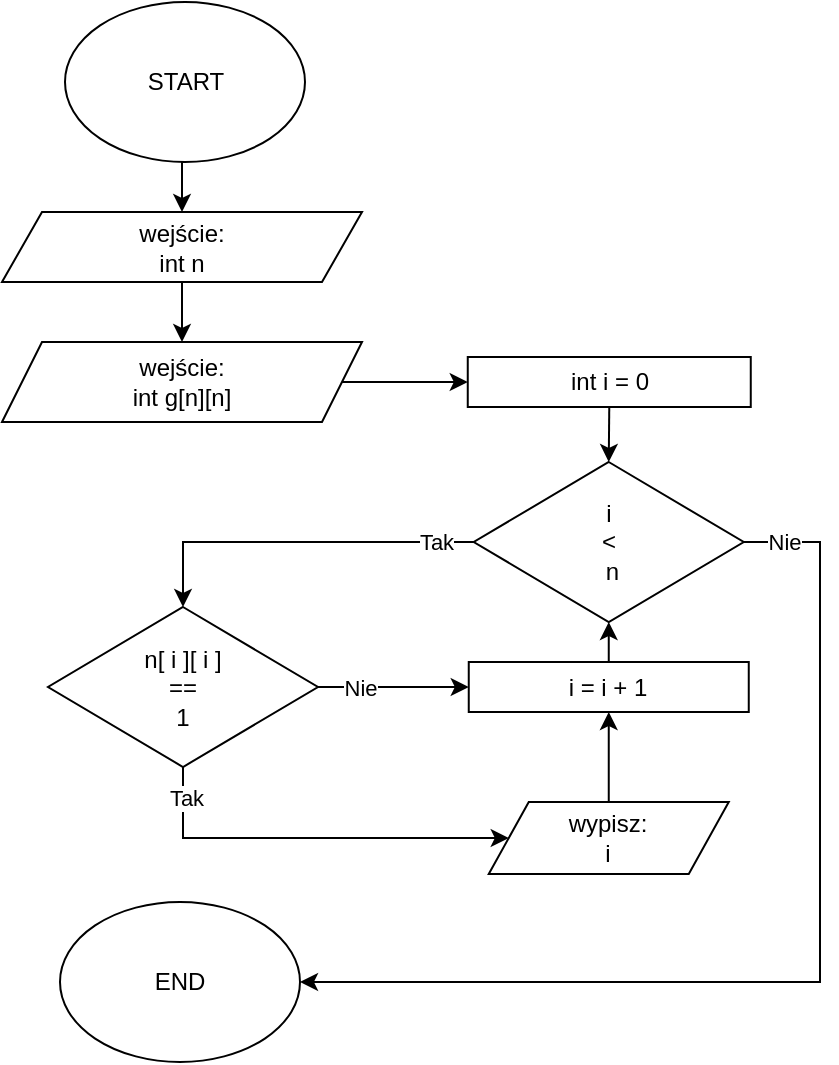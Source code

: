<mxfile version="20.7.4" type="device"><diagram id="C5RBs43oDa-KdzZeNtuy" name="Page-1"><mxGraphModel dx="1373" dy="591" grid="1" gridSize="10" guides="1" tooltips="1" connect="1" arrows="1" fold="1" page="1" pageScale="1" pageWidth="827" pageHeight="1169" math="0" shadow="0"><root><mxCell id="WIyWlLk6GJQsqaUBKTNV-0"/><mxCell id="WIyWlLk6GJQsqaUBKTNV-1" parent="WIyWlLk6GJQsqaUBKTNV-0"/><mxCell id="Hx1fTHXxBURxbCg4NGRC-1" style="edgeStyle=orthogonalEdgeStyle;rounded=0;orthogonalLoop=1;jettySize=auto;html=1;exitX=0.5;exitY=1;exitDx=0;exitDy=0;entryX=0.5;entryY=0;entryDx=0;entryDy=0;" parent="WIyWlLk6GJQsqaUBKTNV-1" source="8NVyN7WHSs_X_-aghORO-1" target="Hx1fTHXxBURxbCg4NGRC-0" edge="1"><mxGeometry relative="1" as="geometry"/></mxCell><mxCell id="8NVyN7WHSs_X_-aghORO-1" value="START" style="ellipse;whiteSpace=wrap;html=1;" parent="WIyWlLk6GJQsqaUBKTNV-1" vertex="1"><mxGeometry x="-598.5" y="40" width="120" height="80" as="geometry"/></mxCell><mxCell id="Hx1fTHXxBURxbCg4NGRC-5" style="edgeStyle=orthogonalEdgeStyle;rounded=0;orthogonalLoop=1;jettySize=auto;html=1;exitX=1;exitY=0.5;exitDx=0;exitDy=0;entryX=0;entryY=0.5;entryDx=0;entryDy=0;" parent="WIyWlLk6GJQsqaUBKTNV-1" source="8NVyN7WHSs_X_-aghORO-3" target="MI6vN2cQ6b4JoT49YiwD-7" edge="1"><mxGeometry relative="1" as="geometry"><mxPoint x="-398.87" y="122.5" as="targetPoint"/></mxGeometry></mxCell><mxCell id="8NVyN7WHSs_X_-aghORO-3" value="wejście:&lt;br&gt;int g[n][n]" style="shape=parallelogram;perimeter=parallelogramPerimeter;whiteSpace=wrap;html=1;fixedSize=1;" parent="WIyWlLk6GJQsqaUBKTNV-1" vertex="1"><mxGeometry x="-630" y="210" width="180" height="40" as="geometry"/></mxCell><mxCell id="Hx1fTHXxBURxbCg4NGRC-8" style="edgeStyle=orthogonalEdgeStyle;rounded=0;orthogonalLoop=1;jettySize=auto;html=1;exitX=1;exitY=0.5;exitDx=0;exitDy=0;entryX=1;entryY=0.5;entryDx=0;entryDy=0;" parent="WIyWlLk6GJQsqaUBKTNV-1" source="kOhdva7PR1psGxXAZzKO-99" target="Mo_ADzH3ZdjnTpDEBKoF-1" edge="1"><mxGeometry relative="1" as="geometry"><Array as="points"><mxPoint x="-221" y="310"/><mxPoint x="-221" y="530"/></Array></mxGeometry></mxCell><mxCell id="Hx1fTHXxBURxbCg4NGRC-26" value="Nie" style="edgeLabel;html=1;align=center;verticalAlign=middle;resizable=0;points=[];" parent="Hx1fTHXxBURxbCg4NGRC-8" vertex="1" connectable="0"><mxGeometry x="-0.959" y="1" relative="1" as="geometry"><mxPoint x="9" y="1" as="offset"/></mxGeometry></mxCell><mxCell id="Hx1fTHXxBURxbCg4NGRC-10" style="edgeStyle=orthogonalEdgeStyle;rounded=0;orthogonalLoop=1;jettySize=auto;html=1;exitX=0;exitY=0.5;exitDx=0;exitDy=0;entryX=0.5;entryY=0;entryDx=0;entryDy=0;" parent="WIyWlLk6GJQsqaUBKTNV-1" source="kOhdva7PR1psGxXAZzKO-99" target="Hx1fTHXxBURxbCg4NGRC-20" edge="1"><mxGeometry relative="1" as="geometry"><mxPoint x="-539.505" y="350" as="targetPoint"/></mxGeometry></mxCell><mxCell id="Hx1fTHXxBURxbCg4NGRC-25" value="Tak" style="edgeLabel;html=1;align=center;verticalAlign=middle;resizable=0;points=[];" parent="Hx1fTHXxBURxbCg4NGRC-10" vertex="1" connectable="0"><mxGeometry x="-0.708" relative="1" as="geometry"><mxPoint x="7" as="offset"/></mxGeometry></mxCell><mxCell id="kOhdva7PR1psGxXAZzKO-99" value="i&lt;br&gt;&amp;lt;&lt;br&gt;&amp;nbsp;n" style="rhombus;whiteSpace=wrap;html=1;" parent="WIyWlLk6GJQsqaUBKTNV-1" vertex="1"><mxGeometry x="-394.12" y="270" width="135" height="80" as="geometry"/></mxCell><mxCell id="Mo_ADzH3ZdjnTpDEBKoF-1" value="END" style="ellipse;whiteSpace=wrap;html=1;" parent="WIyWlLk6GJQsqaUBKTNV-1" vertex="1"><mxGeometry x="-601" y="490" width="120" height="80" as="geometry"/></mxCell><mxCell id="Hx1fTHXxBURxbCg4NGRC-2" style="edgeStyle=orthogonalEdgeStyle;rounded=0;orthogonalLoop=1;jettySize=auto;html=1;exitX=0.5;exitY=1;exitDx=0;exitDy=0;entryX=0.5;entryY=0;entryDx=0;entryDy=0;" parent="WIyWlLk6GJQsqaUBKTNV-1" source="Hx1fTHXxBURxbCg4NGRC-0" target="8NVyN7WHSs_X_-aghORO-3" edge="1"><mxGeometry relative="1" as="geometry"/></mxCell><mxCell id="Hx1fTHXxBURxbCg4NGRC-0" value="wejście:&lt;br&gt;int n" style="shape=parallelogram;perimeter=parallelogramPerimeter;whiteSpace=wrap;html=1;fixedSize=1;" parent="WIyWlLk6GJQsqaUBKTNV-1" vertex="1"><mxGeometry x="-630" y="145" width="180" height="35" as="geometry"/></mxCell><mxCell id="Hx1fTHXxBURxbCg4NGRC-15" style="edgeStyle=orthogonalEdgeStyle;rounded=0;orthogonalLoop=1;jettySize=auto;html=1;exitX=0.5;exitY=0;exitDx=0;exitDy=0;entryX=0.5;entryY=1;entryDx=0;entryDy=0;" parent="WIyWlLk6GJQsqaUBKTNV-1" source="Hx1fTHXxBURxbCg4NGRC-14" target="kOhdva7PR1psGxXAZzKO-99" edge="1"><mxGeometry relative="1" as="geometry"/></mxCell><mxCell id="Hx1fTHXxBURxbCg4NGRC-14" value="i = i + 1" style="rounded=0;whiteSpace=wrap;html=1;" parent="WIyWlLk6GJQsqaUBKTNV-1" vertex="1"><mxGeometry x="-396.62" y="370" width="140" height="25" as="geometry"/></mxCell><mxCell id="MI6vN2cQ6b4JoT49YiwD-37" style="edgeStyle=orthogonalEdgeStyle;rounded=0;orthogonalLoop=1;jettySize=auto;html=1;exitX=1;exitY=0.5;exitDx=0;exitDy=0;entryX=0;entryY=0.5;entryDx=0;entryDy=0;" edge="1" parent="WIyWlLk6GJQsqaUBKTNV-1" source="Hx1fTHXxBURxbCg4NGRC-20" target="Hx1fTHXxBURxbCg4NGRC-14"><mxGeometry relative="1" as="geometry"/></mxCell><mxCell id="MI6vN2cQ6b4JoT49YiwD-40" value="Nie" style="edgeLabel;html=1;align=center;verticalAlign=middle;resizable=0;points=[];" vertex="1" connectable="0" parent="MI6vN2cQ6b4JoT49YiwD-37"><mxGeometry x="-0.688" y="-2" relative="1" as="geometry"><mxPoint x="9" y="-2" as="offset"/></mxGeometry></mxCell><mxCell id="MI6vN2cQ6b4JoT49YiwD-38" style="edgeStyle=orthogonalEdgeStyle;rounded=0;orthogonalLoop=1;jettySize=auto;html=1;exitX=0.5;exitY=1;exitDx=0;exitDy=0;entryX=0;entryY=0.5;entryDx=0;entryDy=0;" edge="1" parent="WIyWlLk6GJQsqaUBKTNV-1" source="Hx1fTHXxBURxbCg4NGRC-20" target="MI6vN2cQ6b4JoT49YiwD-19"><mxGeometry relative="1" as="geometry"><Array as="points"><mxPoint x="-539" y="458"/></Array></mxGeometry></mxCell><mxCell id="MI6vN2cQ6b4JoT49YiwD-41" value="Tak" style="edgeLabel;html=1;align=center;verticalAlign=middle;resizable=0;points=[];" vertex="1" connectable="0" parent="MI6vN2cQ6b4JoT49YiwD-38"><mxGeometry x="-0.851" y="1" relative="1" as="geometry"><mxPoint as="offset"/></mxGeometry></mxCell><mxCell id="Hx1fTHXxBURxbCg4NGRC-20" value="n[ i ][ i ]&lt;br&gt;==&lt;br&gt;1" style="rhombus;whiteSpace=wrap;html=1;" parent="WIyWlLk6GJQsqaUBKTNV-1" vertex="1"><mxGeometry x="-607" y="342.5" width="135" height="80" as="geometry"/></mxCell><mxCell id="MI6vN2cQ6b4JoT49YiwD-10" style="edgeStyle=orthogonalEdgeStyle;rounded=0;orthogonalLoop=1;jettySize=auto;html=1;exitX=0.5;exitY=1;exitDx=0;exitDy=0;entryX=0.5;entryY=0;entryDx=0;entryDy=0;" edge="1" parent="WIyWlLk6GJQsqaUBKTNV-1" source="MI6vN2cQ6b4JoT49YiwD-7" target="kOhdva7PR1psGxXAZzKO-99"><mxGeometry relative="1" as="geometry"><mxPoint x="-326" y="260" as="targetPoint"/></mxGeometry></mxCell><mxCell id="MI6vN2cQ6b4JoT49YiwD-7" value="int i = 0" style="rounded=0;whiteSpace=wrap;html=1;" vertex="1" parent="WIyWlLk6GJQsqaUBKTNV-1"><mxGeometry x="-397.12" y="217.5" width="141.5" height="25" as="geometry"/></mxCell><mxCell id="MI6vN2cQ6b4JoT49YiwD-36" style="edgeStyle=orthogonalEdgeStyle;rounded=0;orthogonalLoop=1;jettySize=auto;html=1;exitX=0.5;exitY=0;exitDx=0;exitDy=0;entryX=0.5;entryY=1;entryDx=0;entryDy=0;" edge="1" parent="WIyWlLk6GJQsqaUBKTNV-1" source="MI6vN2cQ6b4JoT49YiwD-19" target="Hx1fTHXxBURxbCg4NGRC-14"><mxGeometry relative="1" as="geometry"/></mxCell><mxCell id="MI6vN2cQ6b4JoT49YiwD-19" value="wypisz:&lt;br&gt;i" style="shape=parallelogram;perimeter=parallelogramPerimeter;whiteSpace=wrap;html=1;fixedSize=1;" vertex="1" parent="WIyWlLk6GJQsqaUBKTNV-1"><mxGeometry x="-386.62" y="440" width="120" height="36" as="geometry"/></mxCell></root></mxGraphModel></diagram></mxfile>